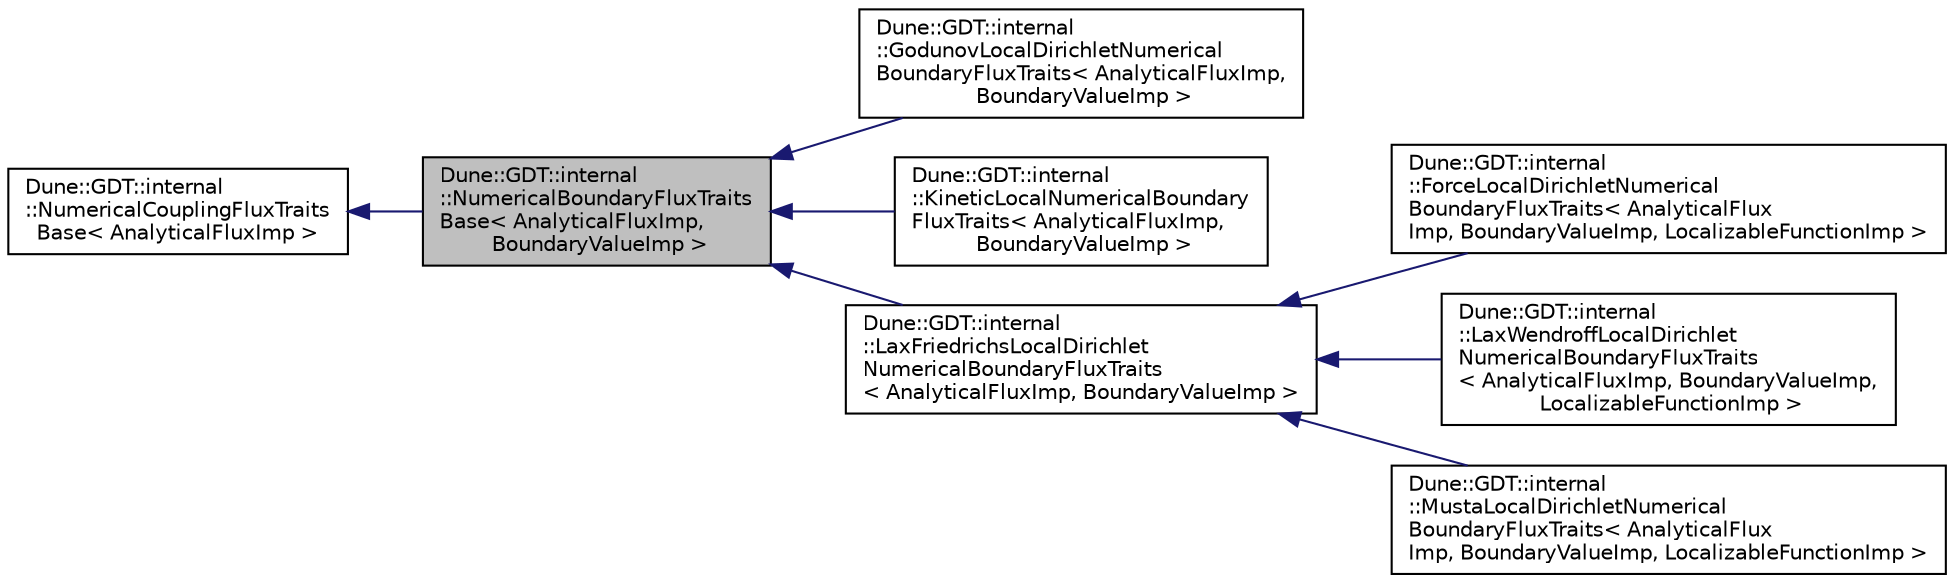 digraph "Dune::GDT::internal::NumericalBoundaryFluxTraitsBase&lt; AnalyticalFluxImp, BoundaryValueImp &gt;"
{
  edge [fontname="Helvetica",fontsize="10",labelfontname="Helvetica",labelfontsize="10"];
  node [fontname="Helvetica",fontsize="10",shape=record];
  rankdir="LR";
  Node0 [label="Dune::GDT::internal\l::NumericalBoundaryFluxTraits\lBase\< AnalyticalFluxImp,\l BoundaryValueImp \>",height=0.2,width=0.4,color="black", fillcolor="grey75", style="filled", fontcolor="black"];
  Node1 -> Node0 [dir="back",color="midnightblue",fontsize="10",style="solid",fontname="Helvetica"];
  Node1 [label="Dune::GDT::internal\l::NumericalCouplingFluxTraits\lBase\< AnalyticalFluxImp \>",height=0.2,width=0.4,color="black", fillcolor="white", style="filled",URL="$a01113.html"];
  Node0 -> Node2 [dir="back",color="midnightblue",fontsize="10",style="solid",fontname="Helvetica"];
  Node2 [label="Dune::GDT::internal\l::GodunovLocalDirichletNumerical\lBoundaryFluxTraits\< AnalyticalFluxImp,\l BoundaryValueImp \>",height=0.2,width=0.4,color="black", fillcolor="white", style="filled",URL="$a01213.html"];
  Node0 -> Node3 [dir="back",color="midnightblue",fontsize="10",style="solid",fontname="Helvetica"];
  Node3 [label="Dune::GDT::internal\l::KineticLocalNumericalBoundary\lFluxTraits\< AnalyticalFluxImp,\l BoundaryValueImp \>",height=0.2,width=0.4,color="black", fillcolor="white", style="filled",URL="$a01249.html"];
  Node0 -> Node4 [dir="back",color="midnightblue",fontsize="10",style="solid",fontname="Helvetica"];
  Node4 [label="Dune::GDT::internal\l::LaxFriedrichsLocalDirichlet\lNumericalBoundaryFluxTraits\l\< AnalyticalFluxImp, BoundaryValueImp \>",height=0.2,width=0.4,color="black", fillcolor="white", style="filled",URL="$a01269.html"];
  Node4 -> Node5 [dir="back",color="midnightblue",fontsize="10",style="solid",fontname="Helvetica"];
  Node5 [label="Dune::GDT::internal\l::ForceLocalDirichletNumerical\lBoundaryFluxTraits\< AnalyticalFlux\lImp, BoundaryValueImp, LocalizableFunctionImp \>",height=0.2,width=0.4,color="black", fillcolor="white", style="filled",URL="$a01197.html"];
  Node4 -> Node6 [dir="back",color="midnightblue",fontsize="10",style="solid",fontname="Helvetica"];
  Node6 [label="Dune::GDT::internal\l::LaxWendroffLocalDirichlet\lNumericalBoundaryFluxTraits\l\< AnalyticalFluxImp, BoundaryValueImp,\l LocalizableFunctionImp \>",height=0.2,width=0.4,color="black", fillcolor="white", style="filled",URL="$a01297.html"];
  Node4 -> Node7 [dir="back",color="midnightblue",fontsize="10",style="solid",fontname="Helvetica"];
  Node7 [label="Dune::GDT::internal\l::MustaLocalDirichletNumerical\lBoundaryFluxTraits\< AnalyticalFlux\lImp, BoundaryValueImp, LocalizableFunctionImp \>",height=0.2,width=0.4,color="black", fillcolor="white", style="filled",URL="$a01317.html"];
}
